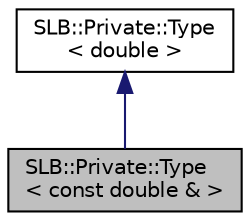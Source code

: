 digraph "SLB::Private::Type&lt; const double &amp; &gt;"
{
  edge [fontname="Helvetica",fontsize="10",labelfontname="Helvetica",labelfontsize="10"];
  node [fontname="Helvetica",fontsize="10",shape=record];
  Node1 [label="SLB::Private::Type\l\< const double & \>",height=0.2,width=0.4,color="black", fillcolor="grey75", style="filled", fontcolor="black"];
  Node2 -> Node1 [dir="back",color="midnightblue",fontsize="10",style="solid"];
  Node2 [label="SLB::Private::Type\l\< double \>",height=0.2,width=0.4,color="black", fillcolor="white", style="filled",URL="$structSLB_1_1Private_1_1Type_3_01double_01_4.html"];
}
